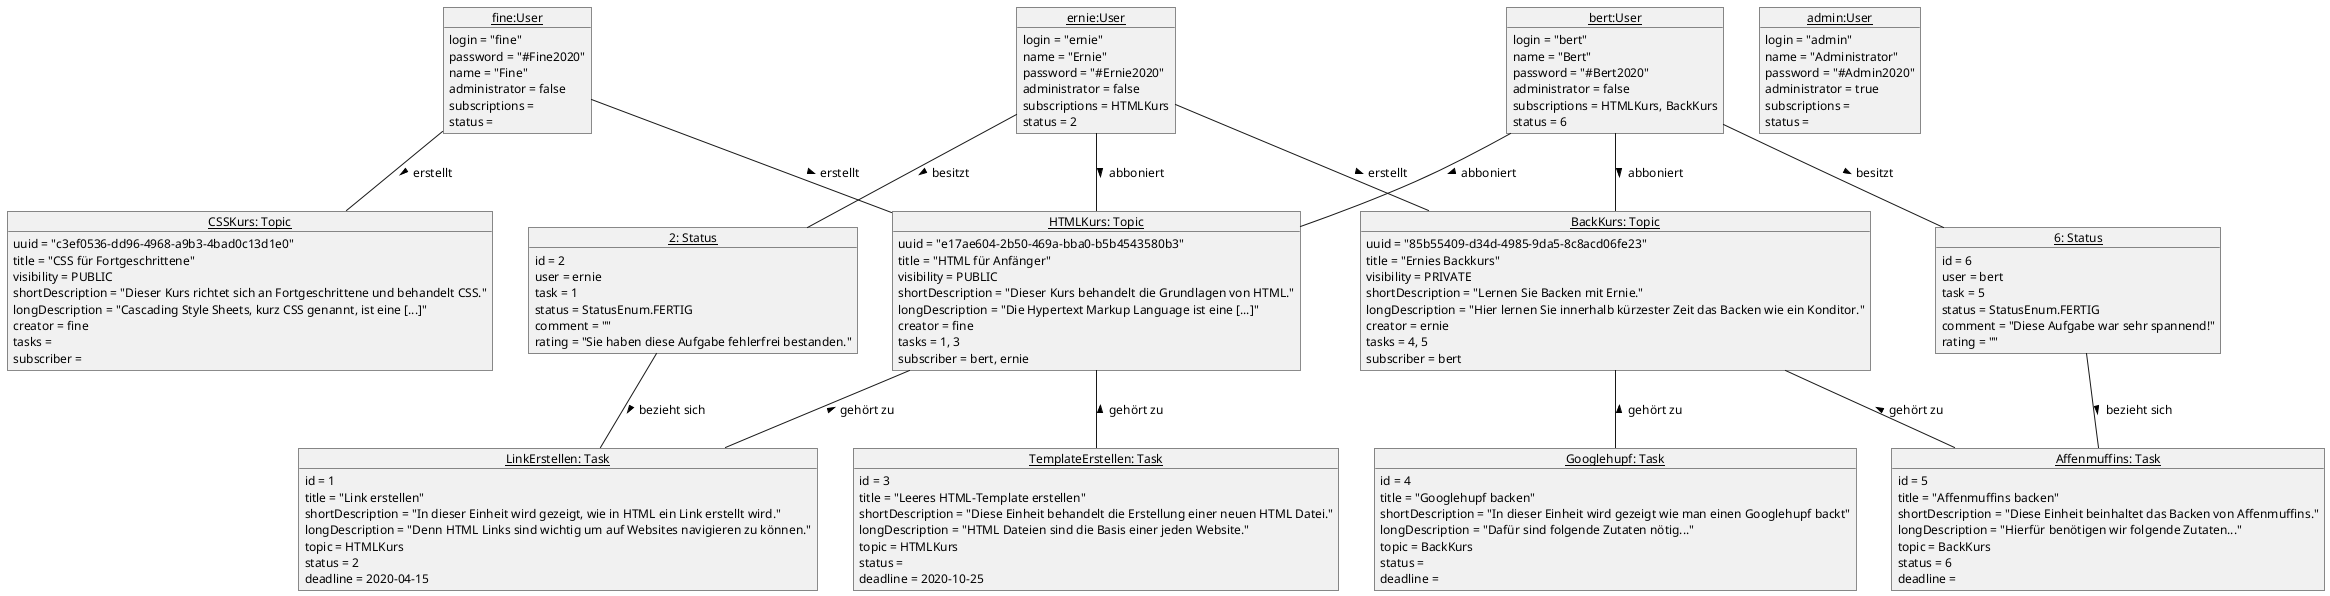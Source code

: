 @startuml

' Layout
skinparam classAttributeIconSize 0
skinparam monochrome true
skinparam shadowing false
skinparam DefaultFontName arial
skinparam DefaultFontSize 12
skinparam ClassFontStyle bold

'User
object "<u>fine:User</u>" as fine{
    login = "fine"
    password = "#Fine2020"
    name = "Fine"
    administrator = false
    subscriptions = 
    status = 
}
object "<u>ernie:User</u>" as ernie{
    login = "ernie"
    name = "Ernie"
    password = "#Ernie2020"
    administrator = false
    subscriptions = HTMLKurs
    status = 2
}
object "<u>bert:User</u>" as bert{
    login = "bert"
    name = "Bert"
    password = "#Bert2020"
    administrator = false
    subscriptions = HTMLKurs, BackKurs
    status = 6
}
object "<u>admin:User</u>" as admin{
    login = "admin"
    name = "Administrator"
    password = "#Admin2020"
    administrator = true
    subscriptions = 
    status = 
}

'Topics
object "<u>HTMLKurs: Topic</u>" as HTMLKurs{
	uuid = "e17ae604-2b50-469a-bba0-b5b4543580b3"
    title = "HTML für Anfänger"
    visibility = PUBLIC
    shortDescription = "Dieser Kurs behandelt die Grundlagen von HTML."
    longDescription = "Die Hypertext Markup Language ist eine [...]"
    creator = fine
    tasks = 1, 3
    subscriber = bert, ernie

}
object "<u>CSSKurs: Topic</u>" as CSSKurs{
	uuid = "c3ef0536-dd96-4968-a9b3-4bad0c13d1e0"
    title = "CSS für Fortgeschrittene"
    visibility = PUBLIC
    shortDescription = "Dieser Kurs richtet sich an Fortgeschrittene und behandelt CSS."
    longDescription = "Cascading Style Sheets, kurz CSS genannt, ist eine [...]"
    creator = fine
    tasks = 
    subscriber = 
}
object "<u>BackKurs: Topic</u>" as BackKurs{
	uuid = "85b55409-d34d-4985-9da5-8c8acd06fe23"
    title = "Ernies Backkurs"
    visibility = PRIVATE
    shortDescription = "Lernen Sie Backen mit Ernie."
    longDescription = "Hier lernen Sie innerhalb kürzester Zeit das Backen wie ein Konditor."
    creator = ernie
    tasks = 4, 5
    subscriber = bert
}

'Tasks
object "<u>LinkErstellen: Task</u>" as LinkErstellen {
    id = 1
    title = "Link erstellen"
    shortDescription = "In dieser Einheit wird gezeigt, wie in HTML ein Link erstellt wird."
    longDescription = "Denn HTML Links sind wichtig um auf Websites navigieren zu können."
    topic = HTMLKurs
    status = 2
    deadline = 2020-04-15
}
object "<u>TemplateErstellen: Task</u>" as HTMlErstellen {
    id = 3
    title = "Leeres HTML-Template erstellen"
    shortDescription = "Diese Einheit behandelt die Erstellung einer neuen HTML Datei."
    longDescription = "HTML Dateien sind die Basis einer jeden Website."
    topic = HTMLKurs
    status =
    deadline = 2020-10-25
}
object "<u>Googlehupf: Task</u>" as Googlehupf {
    id = 4
    title = "Googlehupf backen"
    shortDescription = "In dieser Einheit wird gezeigt wie man einen Googlehupf backt"
    longDescription = "Dafür sind folgende Zutaten nötig..."
    topic = BackKurs
    status =
    deadline =
}
object "<u>Affenmuffins: Task</u>" as Affenmuffins {
    id = 5
    title = "Affenmuffins backen"
    shortDescription = "Diese Einheit beinhaltet das Backen von Affenmuffins."
    longDescription = "Hierfür benötigen wir folgende Zutaten..."
    topic = BackKurs
    status = 6
    deadline = 
}

'status
object "<u>2: Status</u>" as 2{
	id = 2
	user = ernie
	task = 1
	status = StatusEnum.FERTIG
	comment = ""
	rating = "Sie haben diese Aufgabe fehlerfrei bestanden."
}

object "<u>6: Status</u>" as 6{
	id = 6
	user = bert
	task = 5
	status = StatusEnum.FERTIG
	comment = "Diese Aufgabe war sehr spannend!"
	rating = ""
}

'Assoziationen
fine -- HTMLKurs :> erstellt
fine -- CSSKurs :> erstellt
ernie -- BackKurs :> erstellt

ernie -- 2 :> besitzt
bert -- 6 :> besitzt

ernie -- HTMLKurs :> abboniert
bert -- HTMLKurs :> abboniert
bert -- BackKurs :> abboniert

HTMLKurs -- LinkErstellen :< gehört zu
HTMLKurs -- HTMlErstellen :< gehört zu

6 -- Affenmuffins :> bezieht sich
2 -- LinkErstellen :> bezieht sich

BackKurs -- Googlehupf :< gehört zu
BackKurs -- Affenmuffins :< gehört zu


@enduml